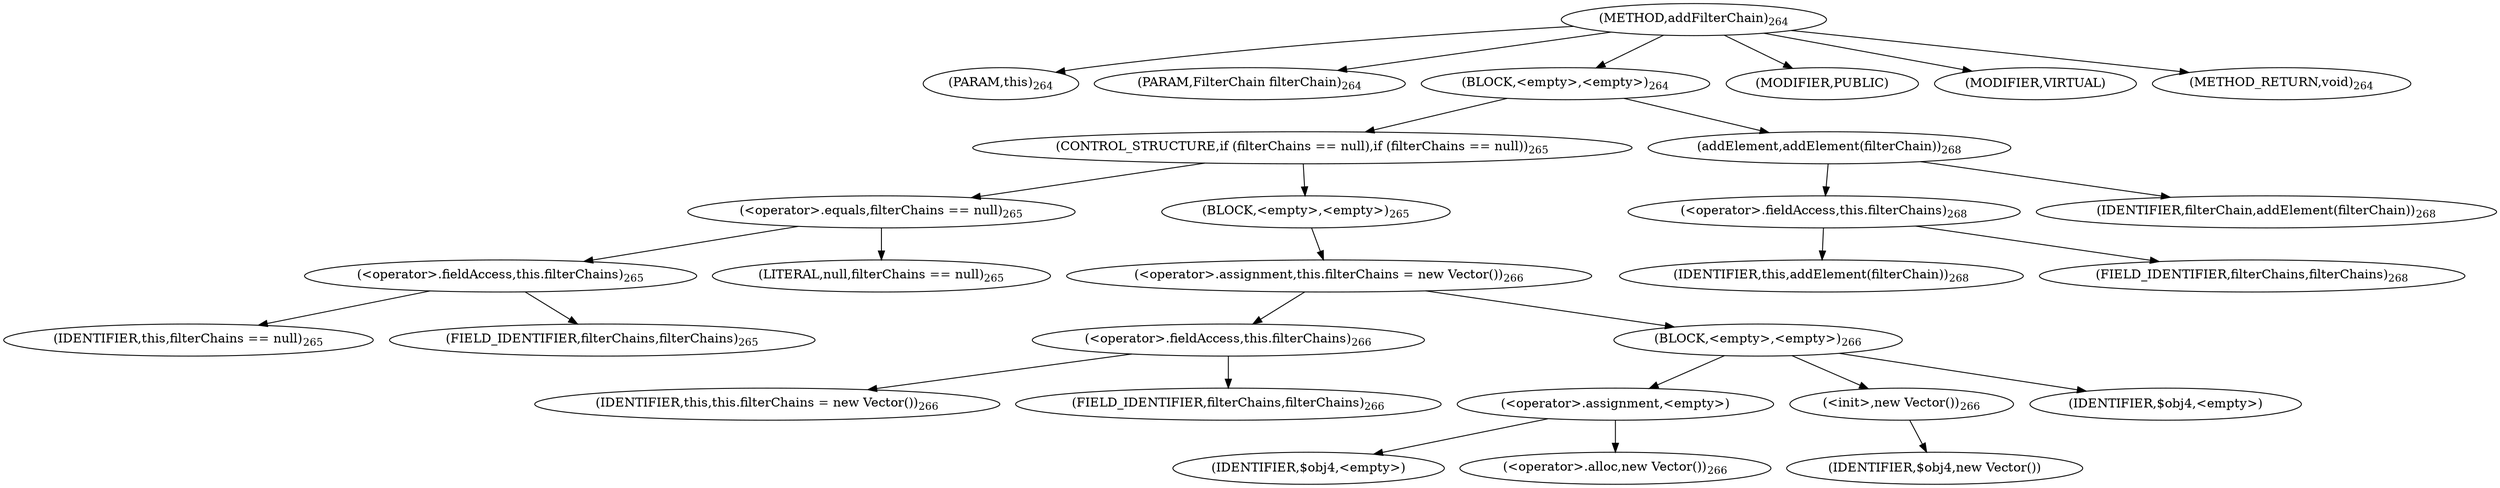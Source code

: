 digraph "addFilterChain" {  
"430" [label = <(METHOD,addFilterChain)<SUB>264</SUB>> ]
"431" [label = <(PARAM,this)<SUB>264</SUB>> ]
"432" [label = <(PARAM,FilterChain filterChain)<SUB>264</SUB>> ]
"433" [label = <(BLOCK,&lt;empty&gt;,&lt;empty&gt;)<SUB>264</SUB>> ]
"434" [label = <(CONTROL_STRUCTURE,if (filterChains == null),if (filterChains == null))<SUB>265</SUB>> ]
"435" [label = <(&lt;operator&gt;.equals,filterChains == null)<SUB>265</SUB>> ]
"436" [label = <(&lt;operator&gt;.fieldAccess,this.filterChains)<SUB>265</SUB>> ]
"437" [label = <(IDENTIFIER,this,filterChains == null)<SUB>265</SUB>> ]
"438" [label = <(FIELD_IDENTIFIER,filterChains,filterChains)<SUB>265</SUB>> ]
"439" [label = <(LITERAL,null,filterChains == null)<SUB>265</SUB>> ]
"440" [label = <(BLOCK,&lt;empty&gt;,&lt;empty&gt;)<SUB>265</SUB>> ]
"441" [label = <(&lt;operator&gt;.assignment,this.filterChains = new Vector())<SUB>266</SUB>> ]
"442" [label = <(&lt;operator&gt;.fieldAccess,this.filterChains)<SUB>266</SUB>> ]
"443" [label = <(IDENTIFIER,this,this.filterChains = new Vector())<SUB>266</SUB>> ]
"444" [label = <(FIELD_IDENTIFIER,filterChains,filterChains)<SUB>266</SUB>> ]
"445" [label = <(BLOCK,&lt;empty&gt;,&lt;empty&gt;)<SUB>266</SUB>> ]
"446" [label = <(&lt;operator&gt;.assignment,&lt;empty&gt;)> ]
"447" [label = <(IDENTIFIER,$obj4,&lt;empty&gt;)> ]
"448" [label = <(&lt;operator&gt;.alloc,new Vector())<SUB>266</SUB>> ]
"449" [label = <(&lt;init&gt;,new Vector())<SUB>266</SUB>> ]
"450" [label = <(IDENTIFIER,$obj4,new Vector())> ]
"451" [label = <(IDENTIFIER,$obj4,&lt;empty&gt;)> ]
"452" [label = <(addElement,addElement(filterChain))<SUB>268</SUB>> ]
"453" [label = <(&lt;operator&gt;.fieldAccess,this.filterChains)<SUB>268</SUB>> ]
"454" [label = <(IDENTIFIER,this,addElement(filterChain))<SUB>268</SUB>> ]
"455" [label = <(FIELD_IDENTIFIER,filterChains,filterChains)<SUB>268</SUB>> ]
"456" [label = <(IDENTIFIER,filterChain,addElement(filterChain))<SUB>268</SUB>> ]
"457" [label = <(MODIFIER,PUBLIC)> ]
"458" [label = <(MODIFIER,VIRTUAL)> ]
"459" [label = <(METHOD_RETURN,void)<SUB>264</SUB>> ]
  "430" -> "431" 
  "430" -> "432" 
  "430" -> "433" 
  "430" -> "457" 
  "430" -> "458" 
  "430" -> "459" 
  "433" -> "434" 
  "433" -> "452" 
  "434" -> "435" 
  "434" -> "440" 
  "435" -> "436" 
  "435" -> "439" 
  "436" -> "437" 
  "436" -> "438" 
  "440" -> "441" 
  "441" -> "442" 
  "441" -> "445" 
  "442" -> "443" 
  "442" -> "444" 
  "445" -> "446" 
  "445" -> "449" 
  "445" -> "451" 
  "446" -> "447" 
  "446" -> "448" 
  "449" -> "450" 
  "452" -> "453" 
  "452" -> "456" 
  "453" -> "454" 
  "453" -> "455" 
}
